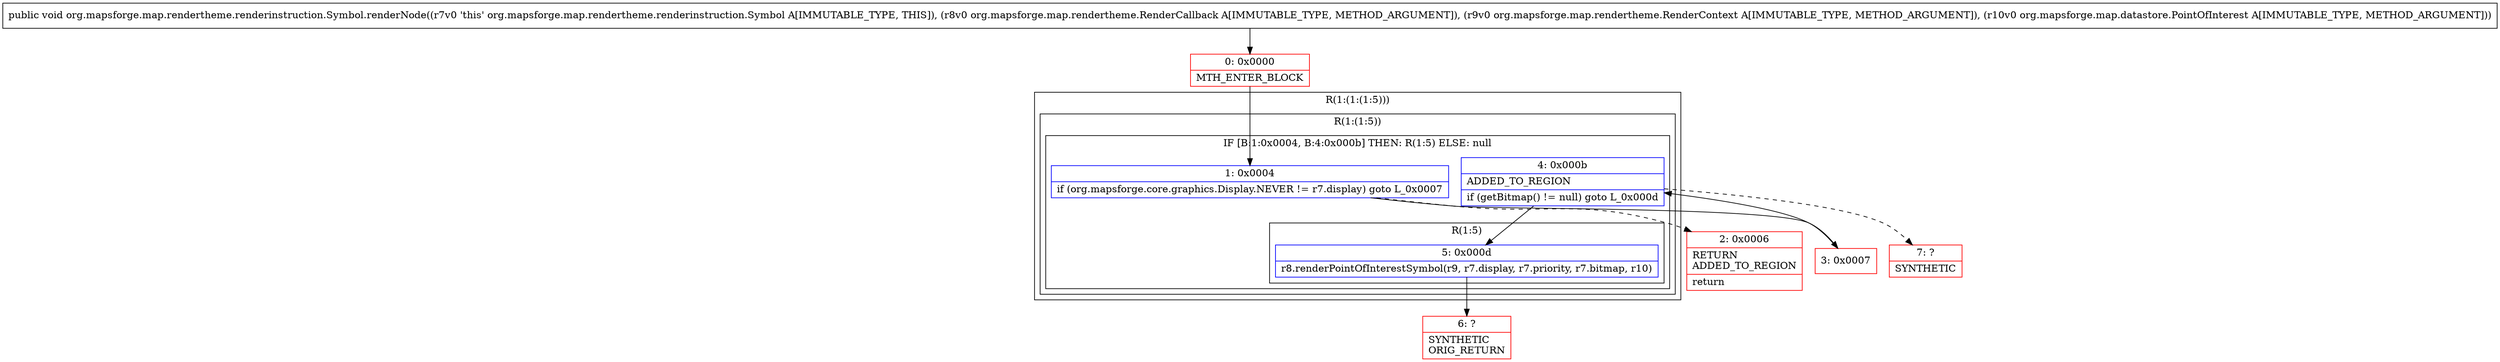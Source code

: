 digraph "CFG fororg.mapsforge.map.rendertheme.renderinstruction.Symbol.renderNode(Lorg\/mapsforge\/map\/rendertheme\/RenderCallback;Lorg\/mapsforge\/map\/rendertheme\/RenderContext;Lorg\/mapsforge\/map\/datastore\/PointOfInterest;)V" {
subgraph cluster_Region_830453518 {
label = "R(1:(1:(1:5)))";
node [shape=record,color=blue];
subgraph cluster_Region_1533810126 {
label = "R(1:(1:5))";
node [shape=record,color=blue];
subgraph cluster_IfRegion_1315738095 {
label = "IF [B:1:0x0004, B:4:0x000b] THEN: R(1:5) ELSE: null";
node [shape=record,color=blue];
Node_1 [shape=record,label="{1\:\ 0x0004|if (org.mapsforge.core.graphics.Display.NEVER != r7.display) goto L_0x0007\l}"];
Node_4 [shape=record,label="{4\:\ 0x000b|ADDED_TO_REGION\l|if (getBitmap() != null) goto L_0x000d\l}"];
subgraph cluster_Region_498678682 {
label = "R(1:5)";
node [shape=record,color=blue];
Node_5 [shape=record,label="{5\:\ 0x000d|r8.renderPointOfInterestSymbol(r9, r7.display, r7.priority, r7.bitmap, r10)\l}"];
}
}
}
}
Node_0 [shape=record,color=red,label="{0\:\ 0x0000|MTH_ENTER_BLOCK\l}"];
Node_2 [shape=record,color=red,label="{2\:\ 0x0006|RETURN\lADDED_TO_REGION\l|return\l}"];
Node_3 [shape=record,color=red,label="{3\:\ 0x0007}"];
Node_6 [shape=record,color=red,label="{6\:\ ?|SYNTHETIC\lORIG_RETURN\l}"];
Node_7 [shape=record,color=red,label="{7\:\ ?|SYNTHETIC\l}"];
MethodNode[shape=record,label="{public void org.mapsforge.map.rendertheme.renderinstruction.Symbol.renderNode((r7v0 'this' org.mapsforge.map.rendertheme.renderinstruction.Symbol A[IMMUTABLE_TYPE, THIS]), (r8v0 org.mapsforge.map.rendertheme.RenderCallback A[IMMUTABLE_TYPE, METHOD_ARGUMENT]), (r9v0 org.mapsforge.map.rendertheme.RenderContext A[IMMUTABLE_TYPE, METHOD_ARGUMENT]), (r10v0 org.mapsforge.map.datastore.PointOfInterest A[IMMUTABLE_TYPE, METHOD_ARGUMENT])) }"];
MethodNode -> Node_0;
Node_1 -> Node_2[style=dashed];
Node_1 -> Node_3;
Node_4 -> Node_5;
Node_4 -> Node_7[style=dashed];
Node_5 -> Node_6;
Node_0 -> Node_1;
Node_3 -> Node_4;
}

